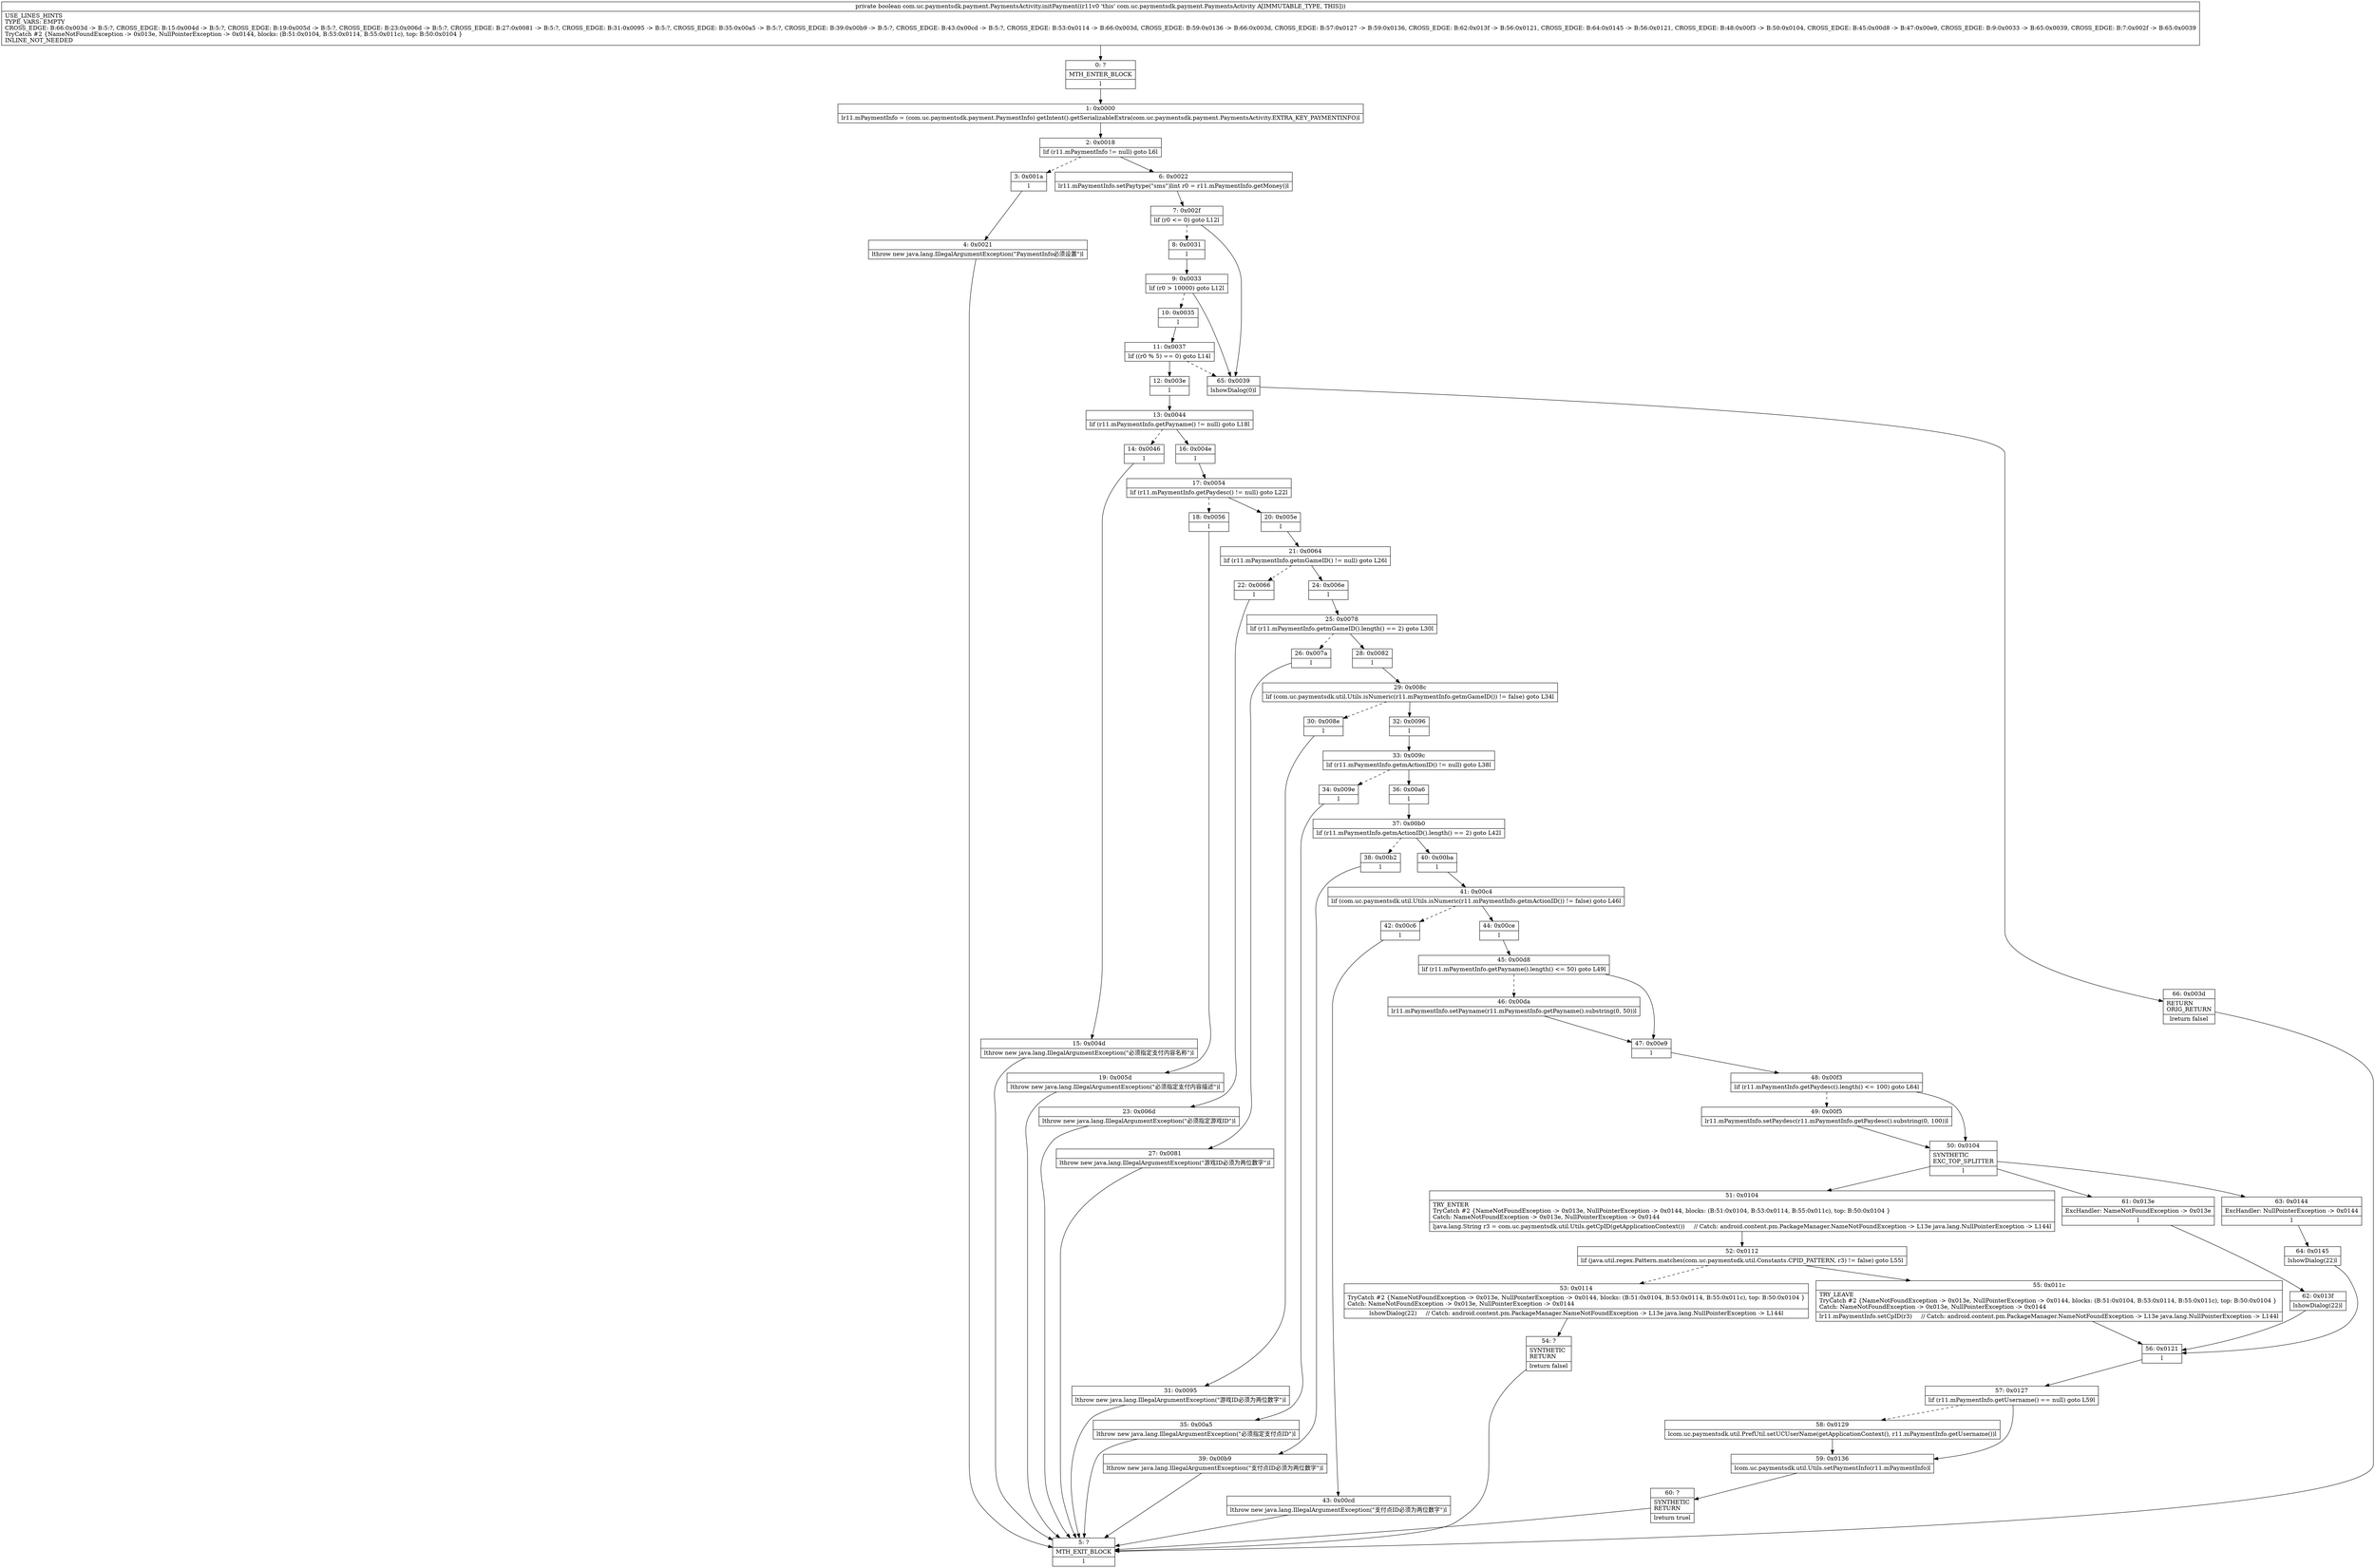 digraph "CFG forcom.uc.paymentsdk.payment.PaymentsActivity.initPayment()Z" {
Node_0 [shape=record,label="{0\:\ ?|MTH_ENTER_BLOCK\l|l}"];
Node_1 [shape=record,label="{1\:\ 0x0000|lr11.mPaymentInfo = (com.uc.paymentsdk.payment.PaymentInfo) getIntent().getSerializableExtra(com.uc.paymentsdk.payment.PaymentsActivity.EXTRA_KEY_PAYMENTINFO)l}"];
Node_2 [shape=record,label="{2\:\ 0x0018|lif (r11.mPaymentInfo != null) goto L6l}"];
Node_3 [shape=record,label="{3\:\ 0x001a|l}"];
Node_4 [shape=record,label="{4\:\ 0x0021|lthrow new java.lang.IllegalArgumentException(\"PaymentInfo必须设置\")l}"];
Node_5 [shape=record,label="{5\:\ ?|MTH_EXIT_BLOCK\l|l}"];
Node_6 [shape=record,label="{6\:\ 0x0022|lr11.mPaymentInfo.setPaytype(\"sms\")lint r0 = r11.mPaymentInfo.getMoney()l}"];
Node_7 [shape=record,label="{7\:\ 0x002f|lif (r0 \<= 0) goto L12l}"];
Node_8 [shape=record,label="{8\:\ 0x0031|l}"];
Node_9 [shape=record,label="{9\:\ 0x0033|lif (r0 \> 10000) goto L12l}"];
Node_10 [shape=record,label="{10\:\ 0x0035|l}"];
Node_11 [shape=record,label="{11\:\ 0x0037|lif ((r0 % 5) == 0) goto L14l}"];
Node_12 [shape=record,label="{12\:\ 0x003e|l}"];
Node_13 [shape=record,label="{13\:\ 0x0044|lif (r11.mPaymentInfo.getPayname() != null) goto L18l}"];
Node_14 [shape=record,label="{14\:\ 0x0046|l}"];
Node_15 [shape=record,label="{15\:\ 0x004d|lthrow new java.lang.IllegalArgumentException(\"必须指定支付内容名称\")l}"];
Node_16 [shape=record,label="{16\:\ 0x004e|l}"];
Node_17 [shape=record,label="{17\:\ 0x0054|lif (r11.mPaymentInfo.getPaydesc() != null) goto L22l}"];
Node_18 [shape=record,label="{18\:\ 0x0056|l}"];
Node_19 [shape=record,label="{19\:\ 0x005d|lthrow new java.lang.IllegalArgumentException(\"必须指定支付内容描述\")l}"];
Node_20 [shape=record,label="{20\:\ 0x005e|l}"];
Node_21 [shape=record,label="{21\:\ 0x0064|lif (r11.mPaymentInfo.getmGameID() != null) goto L26l}"];
Node_22 [shape=record,label="{22\:\ 0x0066|l}"];
Node_23 [shape=record,label="{23\:\ 0x006d|lthrow new java.lang.IllegalArgumentException(\"必须指定游戏ID\")l}"];
Node_24 [shape=record,label="{24\:\ 0x006e|l}"];
Node_25 [shape=record,label="{25\:\ 0x0078|lif (r11.mPaymentInfo.getmGameID().length() == 2) goto L30l}"];
Node_26 [shape=record,label="{26\:\ 0x007a|l}"];
Node_27 [shape=record,label="{27\:\ 0x0081|lthrow new java.lang.IllegalArgumentException(\"游戏ID必须为两位数字\")l}"];
Node_28 [shape=record,label="{28\:\ 0x0082|l}"];
Node_29 [shape=record,label="{29\:\ 0x008c|lif (com.uc.paymentsdk.util.Utils.isNumeric(r11.mPaymentInfo.getmGameID()) != false) goto L34l}"];
Node_30 [shape=record,label="{30\:\ 0x008e|l}"];
Node_31 [shape=record,label="{31\:\ 0x0095|lthrow new java.lang.IllegalArgumentException(\"游戏ID必须为两位数字\")l}"];
Node_32 [shape=record,label="{32\:\ 0x0096|l}"];
Node_33 [shape=record,label="{33\:\ 0x009c|lif (r11.mPaymentInfo.getmActionID() != null) goto L38l}"];
Node_34 [shape=record,label="{34\:\ 0x009e|l}"];
Node_35 [shape=record,label="{35\:\ 0x00a5|lthrow new java.lang.IllegalArgumentException(\"必须指定支付点ID\")l}"];
Node_36 [shape=record,label="{36\:\ 0x00a6|l}"];
Node_37 [shape=record,label="{37\:\ 0x00b0|lif (r11.mPaymentInfo.getmActionID().length() == 2) goto L42l}"];
Node_38 [shape=record,label="{38\:\ 0x00b2|l}"];
Node_39 [shape=record,label="{39\:\ 0x00b9|lthrow new java.lang.IllegalArgumentException(\"支付点ID必须为两位数字\")l}"];
Node_40 [shape=record,label="{40\:\ 0x00ba|l}"];
Node_41 [shape=record,label="{41\:\ 0x00c4|lif (com.uc.paymentsdk.util.Utils.isNumeric(r11.mPaymentInfo.getmActionID()) != false) goto L46l}"];
Node_42 [shape=record,label="{42\:\ 0x00c6|l}"];
Node_43 [shape=record,label="{43\:\ 0x00cd|lthrow new java.lang.IllegalArgumentException(\"支付点ID必须为两位数字\")l}"];
Node_44 [shape=record,label="{44\:\ 0x00ce|l}"];
Node_45 [shape=record,label="{45\:\ 0x00d8|lif (r11.mPaymentInfo.getPayname().length() \<= 50) goto L49l}"];
Node_46 [shape=record,label="{46\:\ 0x00da|lr11.mPaymentInfo.setPayname(r11.mPaymentInfo.getPayname().substring(0, 50))l}"];
Node_47 [shape=record,label="{47\:\ 0x00e9|l}"];
Node_48 [shape=record,label="{48\:\ 0x00f3|lif (r11.mPaymentInfo.getPaydesc().length() \<= 100) goto L64l}"];
Node_49 [shape=record,label="{49\:\ 0x00f5|lr11.mPaymentInfo.setPaydesc(r11.mPaymentInfo.getPaydesc().substring(0, 100))l}"];
Node_50 [shape=record,label="{50\:\ 0x0104|SYNTHETIC\lEXC_TOP_SPLITTER\l|l}"];
Node_51 [shape=record,label="{51\:\ 0x0104|TRY_ENTER\lTryCatch #2 \{NameNotFoundException \-\> 0x013e, NullPointerException \-\> 0x0144, blocks: (B:51:0x0104, B:53:0x0114, B:55:0x011c), top: B:50:0x0104 \}\lCatch: NameNotFoundException \-\> 0x013e, NullPointerException \-\> 0x0144\l|ljava.lang.String r3 = com.uc.paymentsdk.util.Utils.getCpID(getApplicationContext())     \/\/ Catch: android.content.pm.PackageManager.NameNotFoundException \-\> L13e java.lang.NullPointerException \-\> L144l}"];
Node_52 [shape=record,label="{52\:\ 0x0112|lif (java.util.regex.Pattern.matches(com.uc.paymentsdk.util.Constants.CPID_PATTERN, r3) != false) goto L55l}"];
Node_53 [shape=record,label="{53\:\ 0x0114|TryCatch #2 \{NameNotFoundException \-\> 0x013e, NullPointerException \-\> 0x0144, blocks: (B:51:0x0104, B:53:0x0114, B:55:0x011c), top: B:50:0x0104 \}\lCatch: NameNotFoundException \-\> 0x013e, NullPointerException \-\> 0x0144\l|lshowDialog(22)     \/\/ Catch: android.content.pm.PackageManager.NameNotFoundException \-\> L13e java.lang.NullPointerException \-\> L144l}"];
Node_54 [shape=record,label="{54\:\ ?|SYNTHETIC\lRETURN\l|lreturn falsel}"];
Node_55 [shape=record,label="{55\:\ 0x011c|TRY_LEAVE\lTryCatch #2 \{NameNotFoundException \-\> 0x013e, NullPointerException \-\> 0x0144, blocks: (B:51:0x0104, B:53:0x0114, B:55:0x011c), top: B:50:0x0104 \}\lCatch: NameNotFoundException \-\> 0x013e, NullPointerException \-\> 0x0144\l|lr11.mPaymentInfo.setCpID(r3)     \/\/ Catch: android.content.pm.PackageManager.NameNotFoundException \-\> L13e java.lang.NullPointerException \-\> L144l}"];
Node_56 [shape=record,label="{56\:\ 0x0121|l}"];
Node_57 [shape=record,label="{57\:\ 0x0127|lif (r11.mPaymentInfo.getUsername() == null) goto L59l}"];
Node_58 [shape=record,label="{58\:\ 0x0129|lcom.uc.paymentsdk.util.PrefUtil.setUCUserName(getApplicationContext(), r11.mPaymentInfo.getUsername())l}"];
Node_59 [shape=record,label="{59\:\ 0x0136|lcom.uc.paymentsdk.util.Utils.setPaymentInfo(r11.mPaymentInfo)l}"];
Node_60 [shape=record,label="{60\:\ ?|SYNTHETIC\lRETURN\l|lreturn truel}"];
Node_61 [shape=record,label="{61\:\ 0x013e|ExcHandler: NameNotFoundException \-\> 0x013e\l|l}"];
Node_62 [shape=record,label="{62\:\ 0x013f|lshowDialog(22)l}"];
Node_63 [shape=record,label="{63\:\ 0x0144|ExcHandler: NullPointerException \-\> 0x0144\l|l}"];
Node_64 [shape=record,label="{64\:\ 0x0145|lshowDialog(22)l}"];
Node_65 [shape=record,label="{65\:\ 0x0039|lshowDialog(0)l}"];
Node_66 [shape=record,label="{66\:\ 0x003d|RETURN\lORIG_RETURN\l|lreturn falsel}"];
MethodNode[shape=record,label="{private boolean com.uc.paymentsdk.payment.PaymentsActivity.initPayment((r11v0 'this' com.uc.paymentsdk.payment.PaymentsActivity A[IMMUTABLE_TYPE, THIS]))  | USE_LINES_HINTS\lTYPE_VARS: EMPTY\lCROSS_EDGE: B:66:0x003d \-\> B:5:?, CROSS_EDGE: B:15:0x004d \-\> B:5:?, CROSS_EDGE: B:19:0x005d \-\> B:5:?, CROSS_EDGE: B:23:0x006d \-\> B:5:?, CROSS_EDGE: B:27:0x0081 \-\> B:5:?, CROSS_EDGE: B:31:0x0095 \-\> B:5:?, CROSS_EDGE: B:35:0x00a5 \-\> B:5:?, CROSS_EDGE: B:39:0x00b9 \-\> B:5:?, CROSS_EDGE: B:43:0x00cd \-\> B:5:?, CROSS_EDGE: B:53:0x0114 \-\> B:66:0x003d, CROSS_EDGE: B:59:0x0136 \-\> B:66:0x003d, CROSS_EDGE: B:57:0x0127 \-\> B:59:0x0136, CROSS_EDGE: B:62:0x013f \-\> B:56:0x0121, CROSS_EDGE: B:64:0x0145 \-\> B:56:0x0121, CROSS_EDGE: B:48:0x00f3 \-\> B:50:0x0104, CROSS_EDGE: B:45:0x00d8 \-\> B:47:0x00e9, CROSS_EDGE: B:9:0x0033 \-\> B:65:0x0039, CROSS_EDGE: B:7:0x002f \-\> B:65:0x0039\lTryCatch #2 \{NameNotFoundException \-\> 0x013e, NullPointerException \-\> 0x0144, blocks: (B:51:0x0104, B:53:0x0114, B:55:0x011c), top: B:50:0x0104 \}\lINLINE_NOT_NEEDED\l}"];
MethodNode -> Node_0;
Node_0 -> Node_1;
Node_1 -> Node_2;
Node_2 -> Node_3[style=dashed];
Node_2 -> Node_6;
Node_3 -> Node_4;
Node_4 -> Node_5;
Node_6 -> Node_7;
Node_7 -> Node_8[style=dashed];
Node_7 -> Node_65;
Node_8 -> Node_9;
Node_9 -> Node_10[style=dashed];
Node_9 -> Node_65;
Node_10 -> Node_11;
Node_11 -> Node_65[style=dashed];
Node_11 -> Node_12;
Node_12 -> Node_13;
Node_13 -> Node_14[style=dashed];
Node_13 -> Node_16;
Node_14 -> Node_15;
Node_15 -> Node_5;
Node_16 -> Node_17;
Node_17 -> Node_18[style=dashed];
Node_17 -> Node_20;
Node_18 -> Node_19;
Node_19 -> Node_5;
Node_20 -> Node_21;
Node_21 -> Node_22[style=dashed];
Node_21 -> Node_24;
Node_22 -> Node_23;
Node_23 -> Node_5;
Node_24 -> Node_25;
Node_25 -> Node_26[style=dashed];
Node_25 -> Node_28;
Node_26 -> Node_27;
Node_27 -> Node_5;
Node_28 -> Node_29;
Node_29 -> Node_30[style=dashed];
Node_29 -> Node_32;
Node_30 -> Node_31;
Node_31 -> Node_5;
Node_32 -> Node_33;
Node_33 -> Node_34[style=dashed];
Node_33 -> Node_36;
Node_34 -> Node_35;
Node_35 -> Node_5;
Node_36 -> Node_37;
Node_37 -> Node_38[style=dashed];
Node_37 -> Node_40;
Node_38 -> Node_39;
Node_39 -> Node_5;
Node_40 -> Node_41;
Node_41 -> Node_42[style=dashed];
Node_41 -> Node_44;
Node_42 -> Node_43;
Node_43 -> Node_5;
Node_44 -> Node_45;
Node_45 -> Node_46[style=dashed];
Node_45 -> Node_47;
Node_46 -> Node_47;
Node_47 -> Node_48;
Node_48 -> Node_49[style=dashed];
Node_48 -> Node_50;
Node_49 -> Node_50;
Node_50 -> Node_51;
Node_50 -> Node_61;
Node_50 -> Node_63;
Node_51 -> Node_52;
Node_52 -> Node_53[style=dashed];
Node_52 -> Node_55;
Node_53 -> Node_54;
Node_54 -> Node_5;
Node_55 -> Node_56;
Node_56 -> Node_57;
Node_57 -> Node_58[style=dashed];
Node_57 -> Node_59;
Node_58 -> Node_59;
Node_59 -> Node_60;
Node_60 -> Node_5;
Node_61 -> Node_62;
Node_62 -> Node_56;
Node_63 -> Node_64;
Node_64 -> Node_56;
Node_65 -> Node_66;
Node_66 -> Node_5;
}

